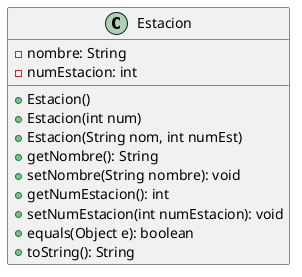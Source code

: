@startuml
    class Estacion {
        - nombre: String
        - numEstacion: int
        + Estacion()
        + Estacion(int num)
        + Estacion(String nom, int numEst)
        + getNombre(): String
        + setNombre(String nombre): void
        + getNumEstacion(): int
        + setNumEstacion(int numEstacion): void
        + equals(Object e): boolean
        + toString(): String
    }

@enduml

